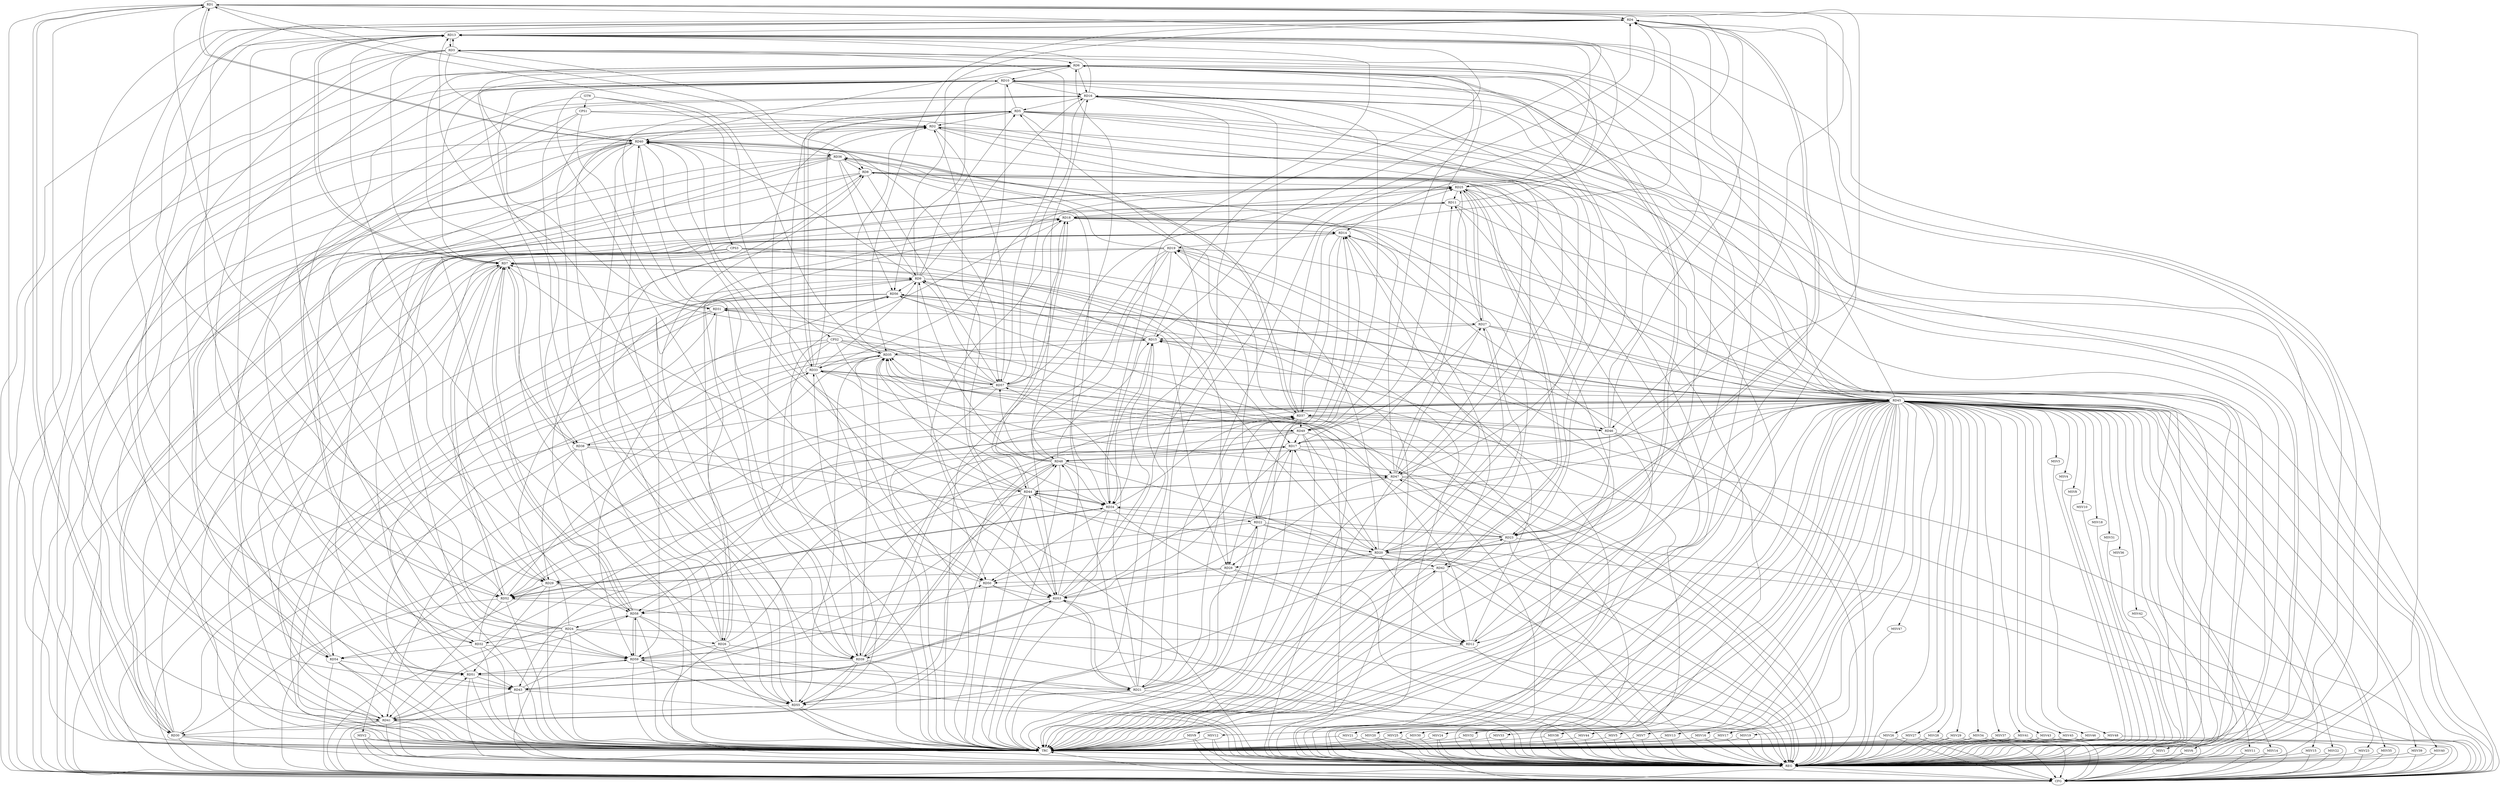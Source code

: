 strict digraph G {
  RD1 [ label="RD1" ];
  RD2 [ label="RD2" ];
  RD3 [ label="RD3" ];
  RD4 [ label="RD4" ];
  RD5 [ label="RD5" ];
  RD6 [ label="RD6" ];
  RD7 [ label="RD7" ];
  RD8 [ label="RD8" ];
  RD9 [ label="RD9" ];
  RD10 [ label="RD10" ];
  RD11 [ label="RD11" ];
  RD12 [ label="RD12" ];
  RD13 [ label="RD13" ];
  RD14 [ label="RD14" ];
  RD15 [ label="RD15" ];
  RD16 [ label="RD16" ];
  RD17 [ label="RD17" ];
  RD18 [ label="RD18" ];
  RD19 [ label="RD19" ];
  RD20 [ label="RD20" ];
  RD21 [ label="RD21" ];
  RD22 [ label="RD22" ];
  RD23 [ label="RD23" ];
  RD24 [ label="RD24" ];
  RD25 [ label="RD25" ];
  RD26 [ label="RD26" ];
  RD27 [ label="RD27" ];
  RD28 [ label="RD28" ];
  RD29 [ label="RD29" ];
  RD30 [ label="RD30" ];
  RD31 [ label="RD31" ];
  RD32 [ label="RD32" ];
  RD33 [ label="RD33" ];
  RD34 [ label="RD34" ];
  RD35 [ label="RD35" ];
  RD36 [ label="RD36" ];
  RD37 [ label="RD37" ];
  RD38 [ label="RD38" ];
  RD39 [ label="RD39" ];
  RD40 [ label="RD40" ];
  RD41 [ label="RD41" ];
  RD42 [ label="RD42" ];
  RD43 [ label="RD43" ];
  RD44 [ label="RD44" ];
  RD45 [ label="RD45" ];
  RD46 [ label="RD46" ];
  RD47 [ label="RD47" ];
  RD48 [ label="RD48" ];
  RD49 [ label="RD49" ];
  RD50 [ label="RD50" ];
  RD51 [ label="RD51" ];
  RD52 [ label="RD52" ];
  RD53 [ label="RD53" ];
  RD54 [ label="RD54" ];
  RD55 [ label="RD55" ];
  RD56 [ label="RD56" ];
  RD57 [ label="RD57" ];
  RD58 [ label="RD58" ];
  RD59 [ label="RD59" ];
  CPS1 [ label="CPS1" ];
  CPS2 [ label="CPS2" ];
  CPS3 [ label="CPS3" ];
  GTW [ label="GTW" ];
  REG [ label="REG" ];
  CFG [ label="CFG" ];
  TRC [ label="TRC" ];
  MSV1 [ label="MSV1" ];
  MSV2 [ label="MSV2" ];
  MSV3 [ label="MSV3" ];
  MSV4 [ label="MSV4" ];
  MSV5 [ label="MSV5" ];
  MSV6 [ label="MSV6" ];
  MSV7 [ label="MSV7" ];
  MSV8 [ label="MSV8" ];
  MSV9 [ label="MSV9" ];
  MSV10 [ label="MSV10" ];
  MSV11 [ label="MSV11" ];
  MSV12 [ label="MSV12" ];
  MSV13 [ label="MSV13" ];
  MSV14 [ label="MSV14" ];
  MSV15 [ label="MSV15" ];
  MSV16 [ label="MSV16" ];
  MSV17 [ label="MSV17" ];
  MSV18 [ label="MSV18" ];
  MSV19 [ label="MSV19" ];
  MSV20 [ label="MSV20" ];
  MSV21 [ label="MSV21" ];
  MSV22 [ label="MSV22" ];
  MSV23 [ label="MSV23" ];
  MSV24 [ label="MSV24" ];
  MSV25 [ label="MSV25" ];
  MSV26 [ label="MSV26" ];
  MSV27 [ label="MSV27" ];
  MSV28 [ label="MSV28" ];
  MSV29 [ label="MSV29" ];
  MSV30 [ label="MSV30" ];
  MSV31 [ label="MSV31" ];
  MSV32 [ label="MSV32" ];
  MSV33 [ label="MSV33" ];
  MSV34 [ label="MSV34" ];
  MSV35 [ label="MSV35" ];
  MSV36 [ label="MSV36" ];
  MSV37 [ label="MSV37" ];
  MSV38 [ label="MSV38" ];
  MSV39 [ label="MSV39" ];
  MSV40 [ label="MSV40" ];
  MSV41 [ label="MSV41" ];
  MSV42 [ label="MSV42" ];
  MSV43 [ label="MSV43" ];
  MSV44 [ label="MSV44" ];
  MSV45 [ label="MSV45" ];
  MSV46 [ label="MSV46" ];
  MSV47 [ label="MSV47" ];
  MSV48 [ label="MSV48" ];
  RD1 -> RD4;
  RD1 -> RD15;
  RD1 -> RD17;
  RD24 -> RD1;
  RD25 -> RD1;
  RD1 -> RD30;
  RD30 -> RD1;
  RD35 -> RD1;
  RD1 -> RD36;
  RD1 -> RD40;
  RD40 -> RD1;
  RD1 -> RD41;
  RD1 -> RD46;
  RD5 -> RD2;
  RD2 -> RD6;
  RD33 -> RD2;
  RD35 -> RD2;
  RD2 -> RD40;
  RD2 -> RD43;
  RD44 -> RD2;
  RD45 -> RD2;
  RD2 -> RD47;
  RD2 -> RD55;
  RD2 -> RD57;
  RD3 -> RD6;
  RD3 -> RD7;
  RD3 -> RD8;
  RD3 -> RD13;
  RD13 -> RD3;
  RD3 -> RD25;
  RD3 -> RD40;
  RD3 -> RD52;
  RD57 -> RD3;
  RD9 -> RD4;
  RD4 -> RD13;
  RD21 -> RD4;
  RD4 -> RD23;
  RD23 -> RD4;
  RD4 -> RD29;
  RD4 -> RD35;
  RD37 -> RD4;
  RD41 -> RD4;
  RD46 -> RD4;
  RD47 -> RD4;
  RD4 -> RD51;
  RD53 -> RD4;
  RD4 -> RD59;
  RD9 -> RD5;
  RD5 -> RD10;
  RD16 -> RD5;
  RD5 -> RD20;
  RD21 -> RD5;
  RD24 -> RD5;
  RD5 -> RD33;
  RD33 -> RD5;
  RD5 -> RD45;
  RD5 -> RD47;
  RD5 -> RD50;
  RD6 -> RD10;
  RD6 -> RD12;
  RD6 -> RD16;
  RD17 -> RD6;
  RD6 -> RD20;
  RD20 -> RD6;
  RD26 -> RD6;
  RD31 -> RD6;
  RD6 -> RD40;
  RD6 -> RD42;
  RD49 -> RD6;
  RD52 -> RD6;
  RD53 -> RD6;
  RD6 -> RD54;
  RD55 -> RD6;
  RD7 -> RD9;
  RD7 -> RD10;
  RD7 -> RD13;
  RD13 -> RD7;
  RD15 -> RD7;
  RD19 -> RD7;
  RD24 -> RD7;
  RD30 -> RD7;
  RD7 -> RD38;
  RD38 -> RD7;
  RD7 -> RD41;
  RD7 -> RD44;
  RD7 -> RD52;
  RD52 -> RD7;
  RD57 -> RD7;
  RD7 -> RD58;
  RD58 -> RD7;
  RD8 -> RD25;
  RD8 -> RD26;
  RD36 -> RD8;
  RD8 -> RD45;
  RD47 -> RD8;
  RD55 -> RD8;
  RD8 -> RD57;
  RD58 -> RD8;
  RD15 -> RD9;
  RD9 -> RD16;
  RD9 -> RD20;
  RD9 -> RD26;
  RD9 -> RD28;
  RD29 -> RD9;
  RD33 -> RD9;
  RD36 -> RD9;
  RD9 -> RD40;
  RD48 -> RD9;
  RD9 -> RD53;
  RD9 -> RD56;
  RD57 -> RD9;
  RD10 -> RD16;
  RD10 -> RD23;
  RD26 -> RD10;
  RD10 -> RD39;
  RD45 -> RD10;
  RD10 -> RD49;
  RD10 -> RD53;
  RD10 -> RD56;
  RD10 -> RD59;
  RD11 -> RD13;
  RD17 -> RD11;
  RD11 -> RD18;
  RD25 -> RD11;
  RD27 -> RD11;
  RD30 -> RD11;
  RD11 -> RD59;
  RD12 -> RD15;
  RD12 -> RD19;
  RD20 -> RD12;
  RD24 -> RD12;
  RD28 -> RD12;
  RD12 -> RD33;
  RD42 -> RD12;
  RD45 -> RD12;
  RD13 -> RD14;
  RD15 -> RD13;
  RD16 -> RD13;
  RD24 -> RD13;
  RD26 -> RD13;
  RD13 -> RD32;
  RD13 -> RD34;
  RD46 -> RD13;
  RD50 -> RD13;
  RD13 -> RD51;
  RD18 -> RD14;
  RD14 -> RD19;
  RD20 -> RD14;
  RD22 -> RD14;
  RD14 -> RD28;
  RD14 -> RD29;
  RD14 -> RD37;
  RD41 -> RD14;
  RD46 -> RD14;
  RD49 -> RD14;
  RD54 -> RD14;
  RD27 -> RD15;
  RD15 -> RD34;
  RD15 -> RD35;
  RD38 -> RD15;
  RD45 -> RD15;
  RD48 -> RD15;
  RD53 -> RD15;
  RD15 -> RD56;
  RD16 -> RD21;
  RD16 -> RD23;
  RD16 -> RD34;
  RD16 -> RD39;
  RD16 -> RD41;
  RD45 -> RD16;
  RD47 -> RD16;
  RD48 -> RD16;
  RD51 -> RD16;
  RD16 -> RD57;
  RD20 -> RD17;
  RD22 -> RD17;
  RD26 -> RD17;
  RD17 -> RD48;
  RD49 -> RD17;
  RD17 -> RD53;
  RD59 -> RD17;
  RD18 -> RD25;
  RD26 -> RD18;
  RD27 -> RD18;
  RD18 -> RD32;
  RD18 -> RD44;
  RD44 -> RD18;
  RD18 -> RD50;
  RD55 -> RD18;
  RD57 -> RD18;
  RD58 -> RD18;
  RD20 -> RD19;
  RD19 -> RD34;
  RD19 -> RD36;
  RD37 -> RD19;
  RD19 -> RD45;
  RD19 -> RD48;
  RD19 -> RD53;
  RD23 -> RD20;
  RD20 -> RD27;
  RD20 -> RD28;
  RD20 -> RD34;
  RD38 -> RD20;
  RD20 -> RD39;
  RD20 -> RD42;
  RD49 -> RD20;
  RD21 -> RD22;
  RD21 -> RD37;
  RD21 -> RD42;
  RD21 -> RD48;
  RD51 -> RD21;
  RD21 -> RD53;
  RD53 -> RD21;
  RD21 -> RD55;
  RD21 -> RD57;
  RD21 -> RD59;
  RD22 -> RD23;
  RD34 -> RD22;
  RD36 -> RD22;
  RD22 -> RD52;
  RD22 -> RD53;
  RD23 -> RD35;
  RD41 -> RD23;
  RD23 -> RD44;
  RD46 -> RD23;
  RD23 -> RD47;
  RD24 -> RD26;
  RD24 -> RD32;
  RD58 -> RD24;
  RD24 -> RD59;
  RD25 -> RD27;
  RD27 -> RD25;
  RD25 -> RD29;
  RD25 -> RD30;
  RD30 -> RD25;
  RD33 -> RD25;
  RD37 -> RD25;
  RD25 -> RD42;
  RD42 -> RD25;
  RD47 -> RD25;
  RD57 -> RD25;
  RD26 -> RD39;
  RD26 -> RD59;
  RD31 -> RD27;
  RD47 -> RD27;
  RD27 -> RD49;
  RD28 -> RD29;
  RD47 -> RD28;
  RD28 -> RD52;
  RD38 -> RD29;
  RD48 -> RD29;
  RD29 -> RD51;
  RD29 -> RD52;
  RD29 -> RD54;
  RD30 -> RD31;
  RD41 -> RD30;
  RD49 -> RD30;
  RD31 -> RD39;
  RD31 -> RD56;
  RD56 -> RD31;
  RD57 -> RD31;
  RD32 -> RD35;
  RD32 -> RD40;
  RD32 -> RD45;
  RD32 -> RD54;
  RD32 -> RD59;
  RD33 -> RD34;
  RD35 -> RD33;
  RD39 -> RD33;
  RD33 -> RD40;
  RD33 -> RD41;
  RD52 -> RD33;
  RD33 -> RD57;
  RD34 -> RD36;
  RD34 -> RD37;
  RD34 -> RD44;
  RD44 -> RD34;
  RD48 -> RD34;
  RD34 -> RD50;
  RD34 -> RD52;
  RD52 -> RD34;
  RD35 -> RD39;
  RD44 -> RD35;
  RD46 -> RD35;
  RD47 -> RD35;
  RD48 -> RD35;
  RD35 -> RD55;
  RD57 -> RD35;
  RD40 -> RD36;
  RD36 -> RD51;
  RD36 -> RD52;
  RD36 -> RD56;
  RD39 -> RD37;
  RD37 -> RD40;
  RD40 -> RD37;
  RD45 -> RD37;
  RD37 -> RD46;
  RD37 -> RD47;
  RD37 -> RD49;
  RD52 -> RD37;
  RD53 -> RD37;
  RD57 -> RD38;
  RD39 -> RD40;
  RD39 -> RD41;
  RD39 -> RD45;
  RD39 -> RD48;
  RD48 -> RD39;
  RD39 -> RD51;
  RD39 -> RD55;
  RD44 -> RD40;
  RD40 -> RD50;
  RD40 -> RD53;
  RD40 -> RD54;
  RD54 -> RD40;
  RD40 -> RD55;
  RD40 -> RD57;
  RD40 -> RD58;
  RD43 -> RD41;
  RD41 -> RD51;
  RD52 -> RD41;
  RD55 -> RD41;
  RD41 -> RD58;
  RD42 -> RD50;
  RD44 -> RD43;
  RD49 -> RD43;
  RD51 -> RD43;
  RD43 -> RD53;
  RD53 -> RD43;
  RD54 -> RD43;
  RD56 -> RD43;
  RD43 -> RD59;
  RD44 -> RD47;
  RD47 -> RD44;
  RD44 -> RD48;
  RD53 -> RD44;
  RD44 -> RD55;
  RD45 -> RD48;
  RD45 -> RD50;
  RD45 -> RD52;
  RD45 -> RD55;
  RD45 -> RD56;
  RD56 -> RD45;
  RD57 -> RD45;
  RD56 -> RD46;
  RD48 -> RD47;
  RD48 -> RD57;
  RD49 -> RD58;
  RD50 -> RD53;
  RD59 -> RD50;
  RD59 -> RD51;
  RD53 -> RD58;
  RD58 -> RD55;
  RD59 -> RD55;
  RD56 -> RD59;
  RD58 -> RD59;
  RD59 -> RD58;
  CPS1 -> RD2;
  CPS1 -> RD31;
  CPS1 -> RD38;
  CPS2 -> RD35;
  CPS2 -> RD58;
  CPS2 -> RD45;
  CPS2 -> RD54;
  CPS2 -> RD49;
  CPS3 -> RD28;
  CPS3 -> RD7;
  CPS3 -> RD17;
  GTW -> CPS1;
  GTW -> CPS2;
  GTW -> CPS3;
  RD1 -> REG;
  RD2 -> REG;
  RD3 -> REG;
  RD4 -> REG;
  RD5 -> REG;
  RD6 -> REG;
  RD7 -> REG;
  RD8 -> REG;
  RD9 -> REG;
  RD10 -> REG;
  RD11 -> REG;
  RD12 -> REG;
  RD13 -> REG;
  RD14 -> REG;
  RD15 -> REG;
  RD16 -> REG;
  RD17 -> REG;
  RD18 -> REG;
  RD19 -> REG;
  RD20 -> REG;
  RD21 -> REG;
  RD22 -> REG;
  RD23 -> REG;
  RD24 -> REG;
  RD25 -> REG;
  RD26 -> REG;
  RD27 -> REG;
  RD28 -> REG;
  RD29 -> REG;
  RD30 -> REG;
  RD31 -> REG;
  RD32 -> REG;
  RD33 -> REG;
  RD34 -> REG;
  RD35 -> REG;
  RD36 -> REG;
  RD37 -> REG;
  RD38 -> REG;
  RD39 -> REG;
  RD40 -> REG;
  RD41 -> REG;
  RD42 -> REG;
  RD43 -> REG;
  RD44 -> REG;
  RD45 -> REG;
  RD46 -> REG;
  RD47 -> REG;
  RD48 -> REG;
  RD49 -> REG;
  RD50 -> REG;
  RD51 -> REG;
  RD52 -> REG;
  RD53 -> REG;
  RD54 -> REG;
  RD55 -> REG;
  RD56 -> REG;
  RD57 -> REG;
  RD58 -> REG;
  RD59 -> REG;
  CPS1 -> REG;
  CPS2 -> REG;
  CPS3 -> REG;
  CPS3 -> CFG;
  RD17 -> CFG;
  RD23 -> CFG;
  RD36 -> CFG;
  RD19 -> CFG;
  RD13 -> CFG;
  RD31 -> CFG;
  RD2 -> CFG;
  RD44 -> CFG;
  RD41 -> CFG;
  RD30 -> CFG;
  RD43 -> CFG;
  RD38 -> CFG;
  RD54 -> CFG;
  RD8 -> CFG;
  RD27 -> CFG;
  RD40 -> CFG;
  RD5 -> CFG;
  RD52 -> CFG;
  RD35 -> CFG;
  RD18 -> CFG;
  RD47 -> CFG;
  RD10 -> CFG;
  RD3 -> CFG;
  RD22 -> CFG;
  REG -> CFG;
  RD1 -> TRC;
  RD2 -> TRC;
  RD3 -> TRC;
  RD4 -> TRC;
  RD5 -> TRC;
  RD6 -> TRC;
  RD7 -> TRC;
  RD8 -> TRC;
  RD9 -> TRC;
  RD10 -> TRC;
  RD11 -> TRC;
  RD12 -> TRC;
  RD13 -> TRC;
  RD14 -> TRC;
  RD15 -> TRC;
  RD16 -> TRC;
  RD17 -> TRC;
  RD18 -> TRC;
  RD19 -> TRC;
  RD20 -> TRC;
  RD21 -> TRC;
  RD22 -> TRC;
  RD23 -> TRC;
  RD24 -> TRC;
  RD25 -> TRC;
  RD26 -> TRC;
  RD27 -> TRC;
  RD28 -> TRC;
  RD29 -> TRC;
  RD30 -> TRC;
  RD31 -> TRC;
  RD32 -> TRC;
  RD33 -> TRC;
  RD34 -> TRC;
  RD35 -> TRC;
  RD36 -> TRC;
  RD37 -> TRC;
  RD38 -> TRC;
  RD39 -> TRC;
  RD40 -> TRC;
  RD41 -> TRC;
  RD42 -> TRC;
  RD43 -> TRC;
  RD44 -> TRC;
  RD45 -> TRC;
  RD46 -> TRC;
  RD47 -> TRC;
  RD48 -> TRC;
  RD49 -> TRC;
  RD50 -> TRC;
  RD51 -> TRC;
  RD52 -> TRC;
  RD53 -> TRC;
  RD54 -> TRC;
  RD55 -> TRC;
  RD56 -> TRC;
  RD57 -> TRC;
  RD58 -> TRC;
  RD59 -> TRC;
  CPS1 -> TRC;
  CPS2 -> TRC;
  CPS3 -> TRC;
  GTW -> TRC;
  CFG -> TRC;
  TRC -> REG;
  RD45 -> MSV1;
  MSV1 -> REG;
  MSV1 -> CFG;
  RD45 -> MSV2;
  RD45 -> MSV3;
  RD45 -> MSV4;
  MSV2 -> REG;
  MSV2 -> TRC;
  MSV2 -> CFG;
  MSV3 -> REG;
  MSV4 -> REG;
  RD45 -> MSV5;
  RD45 -> MSV6;
  RD45 -> MSV7;
  MSV5 -> REG;
  MSV5 -> TRC;
  MSV6 -> REG;
  MSV6 -> CFG;
  MSV7 -> REG;
  MSV7 -> TRC;
  RD45 -> MSV8;
  RD45 -> MSV9;
  RD45 -> MSV10;
  RD45 -> MSV11;
  RD45 -> MSV12;
  RD45 -> MSV13;
  RD45 -> MSV14;
  RD45 -> MSV15;
  RD45 -> MSV16;
  RD45 -> MSV17;
  MSV8 -> REG;
  MSV9 -> REG;
  MSV9 -> TRC;
  MSV9 -> CFG;
  MSV10 -> REG;
  MSV11 -> REG;
  MSV11 -> CFG;
  MSV12 -> REG;
  MSV12 -> TRC;
  MSV12 -> CFG;
  MSV13 -> REG;
  MSV13 -> TRC;
  MSV14 -> REG;
  MSV14 -> CFG;
  MSV15 -> REG;
  MSV15 -> CFG;
  MSV16 -> REG;
  MSV16 -> TRC;
  MSV17 -> REG;
  MSV17 -> TRC;
  RD45 -> MSV18;
  MSV18 -> REG;
  RD45 -> MSV19;
  RD45 -> MSV20;
  RD45 -> MSV21;
  MSV19 -> REG;
  MSV19 -> TRC;
  MSV20 -> REG;
  MSV20 -> TRC;
  MSV20 -> CFG;
  MSV21 -> REG;
  MSV21 -> TRC;
  RD45 -> MSV22;
  MSV22 -> REG;
  MSV22 -> CFG;
  RD45 -> MSV23;
  RD45 -> MSV24;
  RD45 -> MSV25;
  MSV23 -> REG;
  MSV23 -> CFG;
  MSV24 -> REG;
  MSV24 -> TRC;
  MSV24 -> CFG;
  MSV25 -> REG;
  MSV25 -> TRC;
  RD45 -> MSV26;
  RD45 -> MSV27;
  RD45 -> MSV28;
  RD45 -> MSV29;
  RD45 -> MSV30;
  MSV26 -> REG;
  MSV26 -> TRC;
  MSV26 -> CFG;
  MSV27 -> REG;
  MSV27 -> TRC;
  MSV27 -> CFG;
  MSV28 -> REG;
  MSV28 -> TRC;
  MSV28 -> CFG;
  MSV29 -> REG;
  MSV29 -> TRC;
  MSV29 -> CFG;
  MSV30 -> REG;
  MSV30 -> TRC;
  RD45 -> MSV31;
  MSV31 -> REG;
  RD45 -> MSV32;
  MSV32 -> REG;
  MSV32 -> TRC;
  RD45 -> MSV33;
  RD45 -> MSV34;
  RD45 -> MSV35;
  MSV33 -> REG;
  MSV33 -> TRC;
  MSV34 -> REG;
  MSV34 -> TRC;
  MSV34 -> CFG;
  MSV35 -> REG;
  MSV35 -> CFG;
  RD45 -> MSV36;
  RD45 -> MSV37;
  MSV36 -> REG;
  MSV37 -> REG;
  MSV37 -> TRC;
  MSV37 -> CFG;
  RD45 -> MSV38;
  RD45 -> MSV39;
  MSV38 -> REG;
  MSV38 -> TRC;
  MSV39 -> REG;
  MSV39 -> CFG;
  RD45 -> MSV40;
  RD45 -> MSV41;
  RD45 -> MSV42;
  MSV40 -> REG;
  MSV40 -> CFG;
  MSV41 -> REG;
  MSV41 -> TRC;
  MSV41 -> CFG;
  MSV42 -> REG;
  RD45 -> MSV43;
  RD45 -> MSV44;
  RD45 -> MSV45;
  RD45 -> MSV46;
  RD45 -> MSV47;
  RD45 -> MSV48;
  MSV43 -> REG;
  MSV43 -> TRC;
  MSV43 -> CFG;
  MSV44 -> REG;
  MSV44 -> TRC;
  MSV45 -> REG;
  MSV45 -> TRC;
  MSV45 -> CFG;
  MSV46 -> REG;
  MSV46 -> TRC;
  MSV46 -> CFG;
  MSV47 -> REG;
  MSV48 -> REG;
  MSV48 -> TRC;
  MSV48 -> CFG;
}
